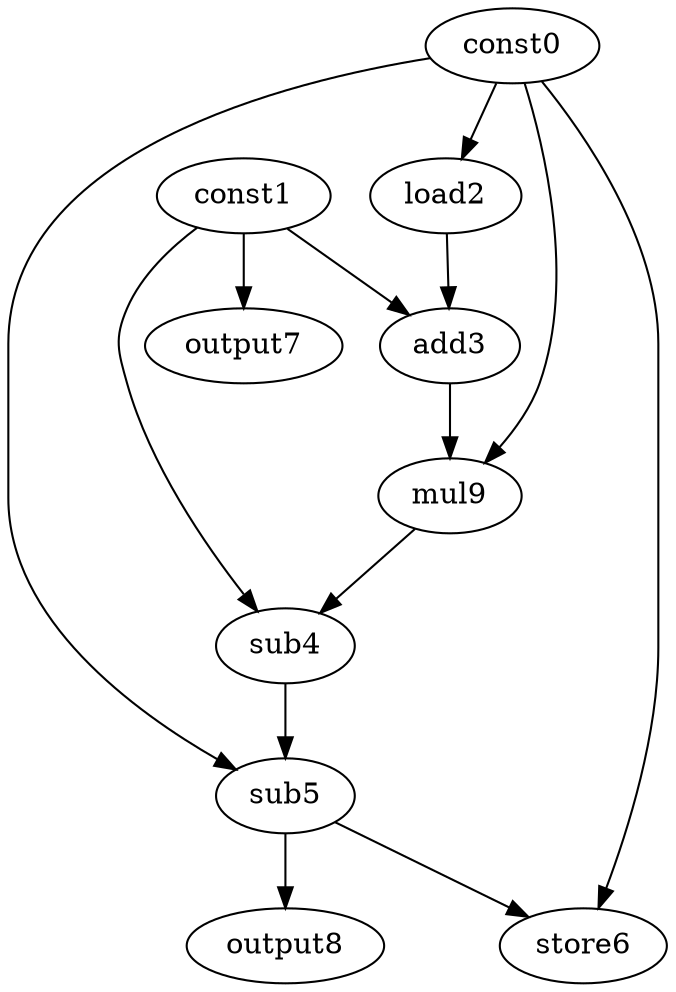 digraph G { 
const0[opcode=const]; 
const1[opcode=const]; 
load2[opcode=load]; 
add3[opcode=add]; 
sub4[opcode=sub]; 
sub5[opcode=sub]; 
store6[opcode=store]; 
output7[opcode=output]; 
output8[opcode=output]; 
mul9[opcode=mul]; 
const0->load2[operand=0];
const1->output7[operand=0];
const1->add3[operand=0];
load2->add3[operand=1];
const0->mul9[operand=0];
add3->mul9[operand=1];
const1->sub4[operand=0];
mul9->sub4[operand=1];
const0->sub5[operand=0];
sub4->sub5[operand=1];
const0->store6[operand=0];
sub5->store6[operand=1];
sub5->output8[operand=0];
}
